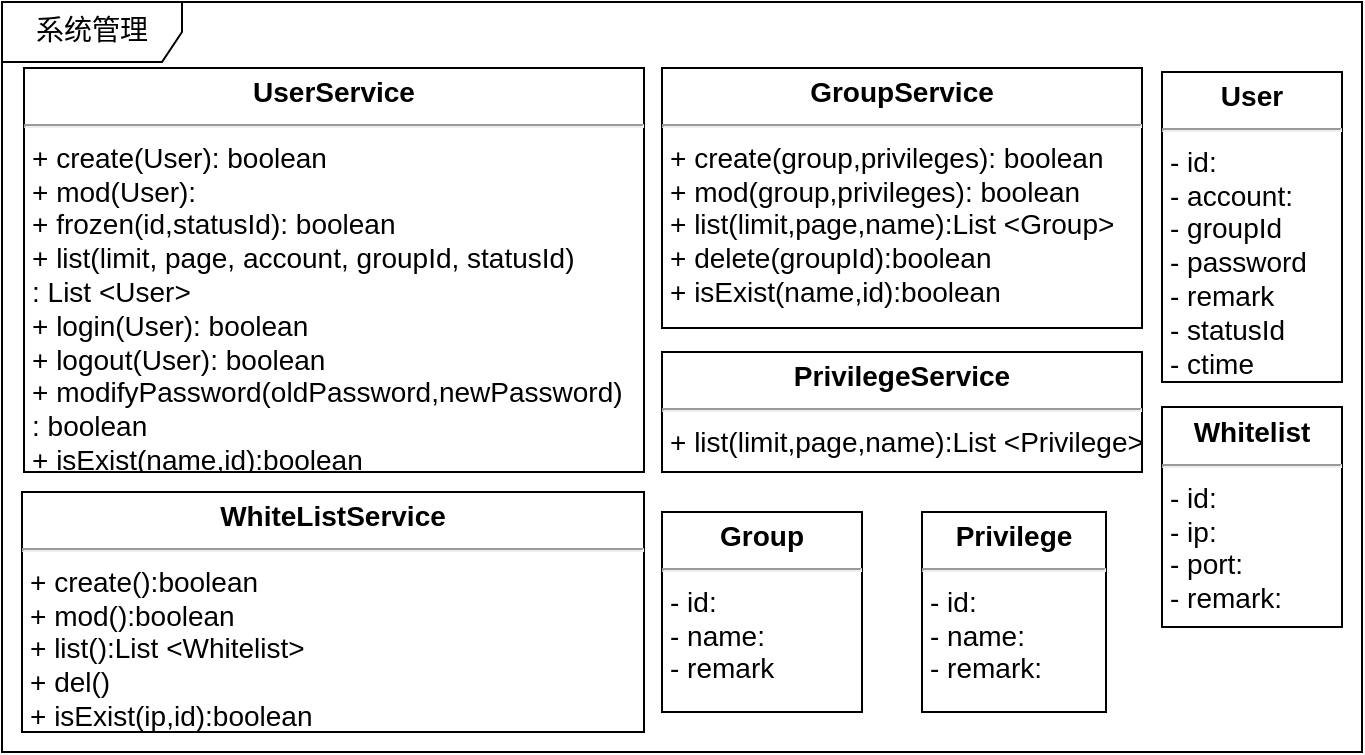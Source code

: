 <mxfile version="10.6.7" type="github"><diagram name="Page-1" id="c4acf3e9-155e-7222-9cf6-157b1a14988f"><mxGraphModel dx="1857" dy="628" grid="1" gridSize="10" guides="1" tooltips="1" connect="1" arrows="1" fold="1" page="1" pageScale="1" pageWidth="850" pageHeight="1100" background="#ffffff" math="0" shadow="0"><root><mxCell id="0"/><mxCell id="1" parent="0"/><mxCell id="17acba5748e5396b-1" value="系统管理" style="shape=umlFrame;whiteSpace=wrap;html=1;rounded=0;shadow=0;comic=0;labelBackgroundColor=none;strokeColor=#000000;strokeWidth=1;fillColor=#ffffff;fontFamily=Verdana;fontSize=14;fontColor=#000000;align=center;width=90;height=30;" parent="1" vertex="1"><mxGeometry x="-10" y="45" width="680" height="375" as="geometry"/></mxCell><mxCell id="vEkVPUGvCXJWhTbXQgpN-3" value="&lt;p style=&quot;margin: 4px 0px 0px ; text-align: center ; font-size: 14px&quot;&gt;&lt;b style=&quot;font-size: 14px&quot;&gt;UserService&lt;/b&gt;&lt;/p&gt;&lt;hr style=&quot;font-size: 14px&quot;&gt;&lt;p style=&quot;margin: 0px 0px 0px 4px ; font-size: 14px&quot;&gt;+ create(User): boolean&lt;br style=&quot;font-size: 14px&quot;&gt;&lt;/p&gt;&lt;p style=&quot;margin: 0px 0px 0px 4px ; font-size: 14px&quot;&gt;&lt;span style=&quot;font-size: 14px&quot;&gt;+ mod(User):&lt;/span&gt;&lt;br style=&quot;font-size: 14px&quot;&gt;&lt;/p&gt;&lt;p style=&quot;margin: 0px 0px 0px 4px ; font-size: 14px&quot;&gt;+ frozen(id,&lt;span&gt;statusId&lt;/span&gt;&lt;span&gt;): boolean&lt;/span&gt;&lt;/p&gt;&lt;p style=&quot;margin: 0px 0px 0px 4px ; font-size: 14px&quot;&gt;&lt;span&gt;+ list(&lt;/span&gt;&lt;span&gt;limit&lt;/span&gt;&lt;span&gt;, &lt;/span&gt;&lt;span&gt;page&lt;/span&gt;&lt;span&gt;, &lt;/span&gt;&lt;span&gt;account&lt;/span&gt;&lt;span&gt;, &lt;/span&gt;&lt;span&gt;groupId&lt;/span&gt;&lt;span&gt;, &lt;/span&gt;&lt;span&gt;statusId&lt;/span&gt;&lt;span&gt;)&lt;/span&gt;&lt;/p&gt;&lt;p style=&quot;margin: 0px 0px 0px 4px ; font-size: 14px&quot;&gt;&lt;span&gt;: List &amp;lt;User&amp;gt;&lt;/span&gt;&lt;/p&gt;&lt;p style=&quot;margin: 0px 0px 0px 4px ; font-size: 14px&quot;&gt;+ login(User): boolean&lt;/p&gt;&lt;p style=&quot;margin: 0px 0px 0px 4px ; font-size: 14px&quot;&gt;+ logout(User): boolean&lt;/p&gt;&lt;p style=&quot;margin: 0px 0px 0px 4px ; font-size: 14px&quot;&gt;+ modifyPassword(oldPassword,newPassword)&lt;/p&gt;&lt;p style=&quot;margin: 0px 0px 0px 4px ; font-size: 14px&quot;&gt;: boolean&lt;/p&gt;&lt;p style=&quot;margin: 0px 0px 0px 4px ; font-size: 14px&quot;&gt;+ isExist(name,id):boolean&lt;br&gt;&lt;/p&gt;&lt;div style=&quot;font-size: 14px&quot;&gt;&lt;br style=&quot;font-size: 14px&quot;&gt;&lt;/div&gt;" style="verticalAlign=top;align=left;overflow=fill;fontSize=14;fontFamily=Helvetica;html=1;" parent="1" vertex="1"><mxGeometry x="1" y="78" width="310" height="202" as="geometry"/></mxCell><mxCell id="t1hmLruLxijfEGIuP8oO-1" value="&lt;p style=&quot;margin: 4px 0px 0px ; text-align: center ; font-size: 14px&quot;&gt;&lt;b style=&quot;font-size: 14px&quot;&gt;GroupService&lt;/b&gt;&lt;/p&gt;&lt;hr style=&quot;font-size: 14px&quot;&gt;&lt;p style=&quot;margin: 0px 0px 0px 4px ; font-size: 14px&quot;&gt;+ create(group,privileges): boolean&lt;br style=&quot;font-size: 14px&quot;&gt;&lt;/p&gt;&lt;p style=&quot;margin: 0px 0px 0px 4px ; font-size: 14px&quot;&gt;&lt;span style=&quot;font-size: 14px&quot;&gt;+ mod(group,privileges): boolean&lt;/span&gt;&lt;br style=&quot;font-size: 14px&quot;&gt;&lt;/p&gt;&lt;p style=&quot;margin: 0px 0px 0px 4px ; font-size: 14px&quot;&gt;&lt;span style=&quot;font-size: 14px&quot;&gt;+ list(limit,page,name):List &amp;lt;Group&amp;gt;&lt;/span&gt;&lt;br style=&quot;font-size: 14px&quot;&gt;&lt;/p&gt;&lt;p style=&quot;margin: 0px 0px 0px 4px ; font-size: 14px&quot;&gt;+ delete(groupId):boolean&lt;/p&gt;&lt;p style=&quot;margin: 0px 0px 0px 4px ; font-size: 14px&quot;&gt;&lt;span&gt;+ isExist(name,id):boolean&lt;/span&gt;&lt;/p&gt;" style="verticalAlign=top;align=left;overflow=fill;fontSize=14;fontFamily=Helvetica;html=1;" parent="1" vertex="1"><mxGeometry x="320" y="78" width="240" height="130" as="geometry"/></mxCell><mxCell id="t1hmLruLxijfEGIuP8oO-2" value="&lt;p style=&quot;margin: 4px 0px 0px ; text-align: center ; font-size: 14px&quot;&gt;&lt;b style=&quot;font-size: 14px&quot;&gt;WhiteListService&lt;/b&gt;&lt;/p&gt;&lt;hr style=&quot;font-size: 14px&quot;&gt;&lt;p style=&quot;margin: 0px 0px 0px 4px ; font-size: 14px&quot;&gt;+ create():boolean&lt;br style=&quot;font-size: 14px&quot;&gt;&lt;/p&gt;&lt;p style=&quot;margin: 0px 0px 0px 4px ; font-size: 14px&quot;&gt;&lt;span style=&quot;font-size: 14px&quot;&gt;+ mod():boolean&lt;/span&gt;&lt;br style=&quot;font-size: 14px&quot;&gt;&lt;/p&gt;&lt;p style=&quot;margin: 0px 0px 0px 4px ; font-size: 14px&quot;&gt;&lt;span&gt;+ list():List &amp;lt;Whitelist&amp;gt;&lt;/span&gt;&lt;/p&gt;&lt;p style=&quot;margin: 0px 0px 0px 4px ; font-size: 14px&quot;&gt;&lt;span&gt;+ del()&lt;/span&gt;&lt;/p&gt;&lt;p style=&quot;margin: 0px 0px 0px 4px ; font-size: 14px&quot;&gt;&lt;span&gt;+ isExist(ip,id):boolean&lt;/span&gt;&lt;/p&gt;" style="verticalAlign=top;align=left;overflow=fill;fontSize=14;fontFamily=Helvetica;html=1;" parent="1" vertex="1"><mxGeometry y="290" width="311" height="120" as="geometry"/></mxCell><mxCell id="t1hmLruLxijfEGIuP8oO-4" value="&lt;p style=&quot;margin: 4px 0px 0px ; text-align: center ; font-size: 14px&quot;&gt;&lt;b style=&quot;font-size: 14px&quot;&gt;Privilege&lt;/b&gt;&lt;br style=&quot;font-size: 14px&quot;&gt;&lt;/p&gt;&lt;hr style=&quot;font-size: 14px&quot;&gt;&lt;p style=&quot;margin: 0px 0px 0px 4px ; font-size: 14px&quot;&gt;- id:&amp;nbsp;&lt;/p&gt;&lt;p style=&quot;margin: 0px 0px 0px 4px ; font-size: 14px&quot;&gt;- name:&amp;nbsp;&lt;/p&gt;&lt;p style=&quot;margin: 0px 0px 0px 4px ; font-size: 14px&quot;&gt;- remark:&amp;nbsp;&lt;/p&gt;&lt;p style=&quot;margin: 0px 0px 0px 4px ; font-size: 14px&quot;&gt;&lt;br style=&quot;font-size: 14px&quot;&gt;&lt;/p&gt;" style="verticalAlign=top;align=left;overflow=fill;fontSize=14;fontFamily=Helvetica;html=1;" parent="1" vertex="1"><mxGeometry x="450" y="300" width="92" height="100" as="geometry"/></mxCell><mxCell id="URDlWUu4MGl15SOjjsoH-2" value="&lt;p style=&quot;margin: 4px 0px 0px ; text-align: center ; font-size: 14px&quot;&gt;&lt;b&gt;User&lt;/b&gt;&lt;/p&gt;&lt;hr style=&quot;font-size: 14px&quot;&gt;&lt;p style=&quot;margin: 0px 0px 0px 4px ; font-size: 14px&quot;&gt;- id:&amp;nbsp;&lt;/p&gt;&lt;p style=&quot;margin: 0px 0px 0px 4px ; font-size: 14px&quot;&gt;- account:&amp;nbsp;&lt;/p&gt;&lt;p style=&quot;margin: 0px 0px 0px 4px ; font-size: 14px&quot;&gt;- groupId&lt;/p&gt;&lt;p style=&quot;margin: 0px 0px 0px 4px ; font-size: 14px&quot;&gt;&lt;span&gt;- password&amp;nbsp;&lt;/span&gt;&lt;br&gt;&lt;/p&gt;&lt;p style=&quot;margin: 0px 0px 0px 4px ; font-size: 14px&quot;&gt;&lt;span&gt;- remark&lt;/span&gt;&lt;/p&gt;&lt;p style=&quot;margin: 0px 0px 0px 4px ; font-size: 14px&quot;&gt;&lt;span&gt;- statusId&lt;/span&gt;&lt;/p&gt;&lt;p style=&quot;margin: 0px 0px 0px 4px ; font-size: 14px&quot;&gt;&lt;span&gt;- ctime&lt;/span&gt;&lt;/p&gt;&lt;p style=&quot;margin: 0px 0px 0px 4px ; font-size: 14px&quot;&gt;&lt;br style=&quot;font-size: 14px&quot;&gt;&lt;/p&gt;" style="verticalAlign=top;align=left;overflow=fill;fontSize=14;fontFamily=Helvetica;html=1;" parent="1" vertex="1"><mxGeometry x="570" y="80" width="90" height="155" as="geometry"/></mxCell><mxCell id="7YMX2kuwHMElmHSyoNn1-1" value="&lt;p style=&quot;margin: 4px 0px 0px ; text-align: center ; font-size: 14px&quot;&gt;&lt;b style=&quot;font-size: 14px&quot;&gt;PrivilegeService&lt;/b&gt;&lt;/p&gt;&lt;hr style=&quot;font-size: 14px&quot;&gt;&lt;p style=&quot;margin: 0px 0px 0px 4px ; font-size: 14px&quot;&gt;&lt;span&gt;+ list(limit,page,name):List &amp;lt;Privilege&amp;gt;&lt;/span&gt;&lt;/p&gt;" style="verticalAlign=top;align=left;overflow=fill;fontSize=14;fontFamily=Helvetica;html=1;" parent="1" vertex="1"><mxGeometry x="320" y="220" width="240" height="60" as="geometry"/></mxCell><mxCell id="7YMX2kuwHMElmHSyoNn1-2" value="&lt;p style=&quot;margin: 4px 0px 0px ; text-align: center ; font-size: 14px&quot;&gt;&lt;b&gt;Group&lt;/b&gt;&lt;/p&gt;&lt;hr style=&quot;font-size: 14px&quot;&gt;&lt;p style=&quot;margin: 0px 0px 0px 4px ; font-size: 14px&quot;&gt;- id:&amp;nbsp;&lt;/p&gt;&lt;p style=&quot;margin: 0px 0px 0px 4px ; font-size: 14px&quot;&gt;- name:&amp;nbsp;&lt;/p&gt;&lt;p style=&quot;margin: 0px 0px 0px 4px ; font-size: 14px&quot;&gt;&lt;span&gt;- remark&lt;/span&gt;&lt;/p&gt;" style="verticalAlign=top;align=left;overflow=fill;fontSize=14;fontFamily=Helvetica;html=1;" parent="1" vertex="1"><mxGeometry x="320" y="300" width="100" height="100" as="geometry"/></mxCell><mxCell id="7YMX2kuwHMElmHSyoNn1-3" value="&lt;p style=&quot;margin: 4px 0px 0px ; text-align: center ; font-size: 14px&quot;&gt;&lt;b style=&quot;font-size: 14px&quot;&gt;Whitelist&lt;/b&gt;&lt;br style=&quot;font-size: 14px&quot;&gt;&lt;/p&gt;&lt;hr style=&quot;font-size: 14px&quot;&gt;&lt;p style=&quot;margin: 0px 0px 0px 4px ; font-size: 14px&quot;&gt;- id:&amp;nbsp;&lt;/p&gt;&lt;p style=&quot;margin: 0px 0px 0px 4px ; font-size: 14px&quot;&gt;- ip:&amp;nbsp;&lt;/p&gt;&lt;p style=&quot;margin: 0px 0px 0px 4px ; font-size: 14px&quot;&gt;- port:&lt;/p&gt;&lt;p style=&quot;margin: 0px 0px 0px 4px ; font-size: 14px&quot;&gt;- remark:&amp;nbsp;&lt;/p&gt;&lt;p style=&quot;margin: 0px 0px 0px 4px ; font-size: 14px&quot;&gt;&lt;br style=&quot;font-size: 14px&quot;&gt;&lt;/p&gt;" style="verticalAlign=top;align=left;overflow=fill;fontSize=14;fontFamily=Helvetica;html=1;" parent="1" vertex="1"><mxGeometry x="570" y="247.5" width="90" height="110" as="geometry"/></mxCell></root></mxGraphModel></diagram></mxfile>